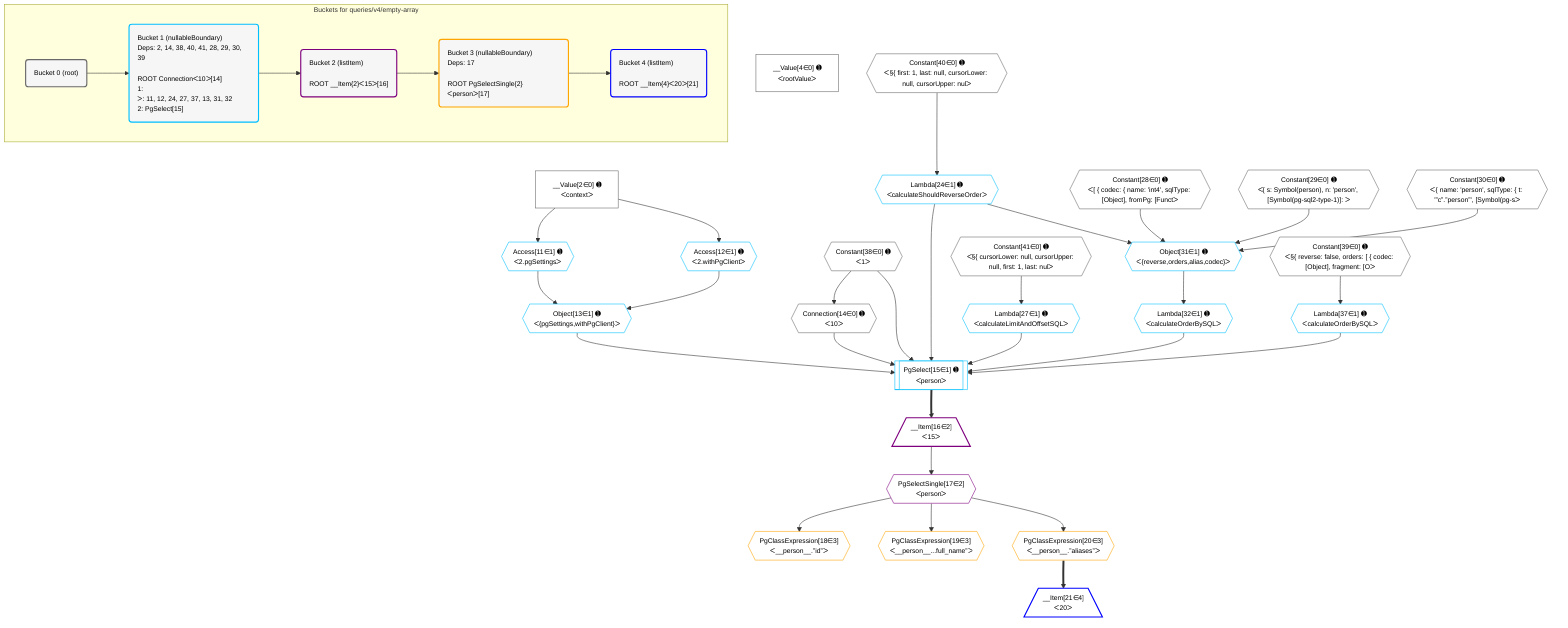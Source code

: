 %%{init: {'themeVariables': { 'fontSize': '12px'}}}%%
graph TD
    classDef path fill:#eee,stroke:#000,color:#000
    classDef plan fill:#fff,stroke-width:1px,color:#000
    classDef itemplan fill:#fff,stroke-width:2px,color:#000
    classDef unbatchedplan fill:#dff,stroke-width:1px,color:#000
    classDef sideeffectplan fill:#fcc,stroke-width:2px,color:#000
    classDef bucket fill:#f6f6f6,color:#000,stroke-width:2px,text-align:left


    %% plan dependencies
    Connection14{{"Connection[14∈0] ➊<br />ᐸ10ᐳ"}}:::plan
    Constant38{{"Constant[38∈0] ➊<br />ᐸ1ᐳ"}}:::plan
    Constant38 --> Connection14
    __Value2["__Value[2∈0] ➊<br />ᐸcontextᐳ"]:::plan
    __Value4["__Value[4∈0] ➊<br />ᐸrootValueᐳ"]:::plan
    Constant28{{"Constant[28∈0] ➊<br />ᐸ[ { codec: { name: 'int4', sqlType: [Object], fromPg: [Functᐳ"}}:::plan
    Constant29{{"Constant[29∈0] ➊<br />ᐸ{ s: Symbol(person), n: 'person', [Symbol(pg-sql2-type-1)]: ᐳ"}}:::plan
    Constant30{{"Constant[30∈0] ➊<br />ᐸ{ name: 'person', sqlType: { t: '”c”.”person”', [Symbol(pg-sᐳ"}}:::plan
    Constant39{{"Constant[39∈0] ➊<br />ᐸ§{ reverse: false, orders: [ { codec: [Object], fragment: [Oᐳ"}}:::plan
    Constant40{{"Constant[40∈0] ➊<br />ᐸ§{ first: 1, last: null, cursorLower: null, cursorUpper: nulᐳ"}}:::plan
    Constant41{{"Constant[41∈0] ➊<br />ᐸ§{ cursorLower: null, cursorUpper: null, first: 1, last: nulᐳ"}}:::plan
    PgSelect15[["PgSelect[15∈1] ➊<br />ᐸpersonᐳ"]]:::plan
    Object13{{"Object[13∈1] ➊<br />ᐸ{pgSettings,withPgClient}ᐳ"}}:::plan
    Lambda24{{"Lambda[24∈1] ➊<br />ᐸcalculateShouldReverseOrderᐳ"}}:::plan
    Lambda27{{"Lambda[27∈1] ➊<br />ᐸcalculateLimitAndOffsetSQLᐳ"}}:::plan
    Lambda32{{"Lambda[32∈1] ➊<br />ᐸcalculateOrderBySQLᐳ"}}:::plan
    Lambda37{{"Lambda[37∈1] ➊<br />ᐸcalculateOrderBySQLᐳ"}}:::plan
    Object13 & Connection14 & Constant38 & Lambda24 & Lambda27 & Lambda32 & Lambda37 --> PgSelect15
    Object31{{"Object[31∈1] ➊<br />ᐸ{reverse,orders,alias,codec}ᐳ"}}:::plan
    Lambda24 & Constant28 & Constant29 & Constant30 --> Object31
    Access11{{"Access[11∈1] ➊<br />ᐸ2.pgSettingsᐳ"}}:::plan
    Access12{{"Access[12∈1] ➊<br />ᐸ2.withPgClientᐳ"}}:::plan
    Access11 & Access12 --> Object13
    __Value2 --> Access11
    __Value2 --> Access12
    Constant40 --> Lambda24
    Constant41 --> Lambda27
    Object31 --> Lambda32
    Constant39 --> Lambda37
    __Item16[/"__Item[16∈2]<br />ᐸ15ᐳ"\]:::itemplan
    PgSelect15 ==> __Item16
    PgSelectSingle17{{"PgSelectSingle[17∈2]<br />ᐸpersonᐳ"}}:::plan
    __Item16 --> PgSelectSingle17
    PgClassExpression18{{"PgClassExpression[18∈3]<br />ᐸ__person__.”id”ᐳ"}}:::plan
    PgSelectSingle17 --> PgClassExpression18
    PgClassExpression19{{"PgClassExpression[19∈3]<br />ᐸ__person__...full_name”ᐳ"}}:::plan
    PgSelectSingle17 --> PgClassExpression19
    PgClassExpression20{{"PgClassExpression[20∈3]<br />ᐸ__person__.”aliases”ᐳ"}}:::plan
    PgSelectSingle17 --> PgClassExpression20
    __Item21[/"__Item[21∈4]<br />ᐸ20ᐳ"\]:::itemplan
    PgClassExpression20 ==> __Item21

    %% define steps

    subgraph "Buckets for queries/v4/empty-array"
    Bucket0("Bucket 0 (root)"):::bucket
    classDef bucket0 stroke:#696969
    class Bucket0,__Value2,__Value4,Connection14,Constant28,Constant29,Constant30,Constant38,Constant39,Constant40,Constant41 bucket0
    Bucket1("Bucket 1 (nullableBoundary)<br />Deps: 2, 14, 38, 40, 41, 28, 29, 30, 39<br /><br />ROOT Connectionᐸ10ᐳ[14]<br />1: <br />ᐳ: 11, 12, 24, 27, 37, 13, 31, 32<br />2: PgSelect[15]"):::bucket
    classDef bucket1 stroke:#00bfff
    class Bucket1,Access11,Access12,Object13,PgSelect15,Lambda24,Lambda27,Object31,Lambda32,Lambda37 bucket1
    Bucket2("Bucket 2 (listItem)<br /><br />ROOT __Item{2}ᐸ15ᐳ[16]"):::bucket
    classDef bucket2 stroke:#7f007f
    class Bucket2,__Item16,PgSelectSingle17 bucket2
    Bucket3("Bucket 3 (nullableBoundary)<br />Deps: 17<br /><br />ROOT PgSelectSingle{2}ᐸpersonᐳ[17]"):::bucket
    classDef bucket3 stroke:#ffa500
    class Bucket3,PgClassExpression18,PgClassExpression19,PgClassExpression20 bucket3
    Bucket4("Bucket 4 (listItem)<br /><br />ROOT __Item{4}ᐸ20ᐳ[21]"):::bucket
    classDef bucket4 stroke:#0000ff
    class Bucket4,__Item21 bucket4
    Bucket0 --> Bucket1
    Bucket1 --> Bucket2
    Bucket2 --> Bucket3
    Bucket3 --> Bucket4
    end